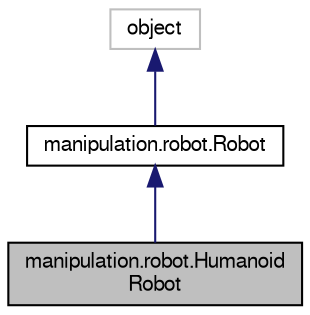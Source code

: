digraph "manipulation.robot.HumanoidRobot"
{
  edge [fontname="FreeSans",fontsize="10",labelfontname="FreeSans",labelfontsize="10"];
  node [fontname="FreeSans",fontsize="10",shape=record];
  Node1 [label="manipulation.robot.Humanoid\lRobot",height=0.2,width=0.4,color="black", fillcolor="grey75", style="filled" fontcolor="black"];
  Node2 -> Node1 [dir="back",color="midnightblue",fontsize="10",style="solid",fontname="FreeSans"];
  Node2 [label="manipulation.robot.Robot",height=0.2,width=0.4,color="black", fillcolor="white", style="filled",URL="$a00012.html",tooltip="Load and handle a composite robot for manipulation planning. "];
  Node3 -> Node2 [dir="back",color="midnightblue",fontsize="10",style="solid",fontname="FreeSans"];
  Node3 [label="object",height=0.2,width=0.4,color="grey75", fillcolor="white", style="filled"];
}
